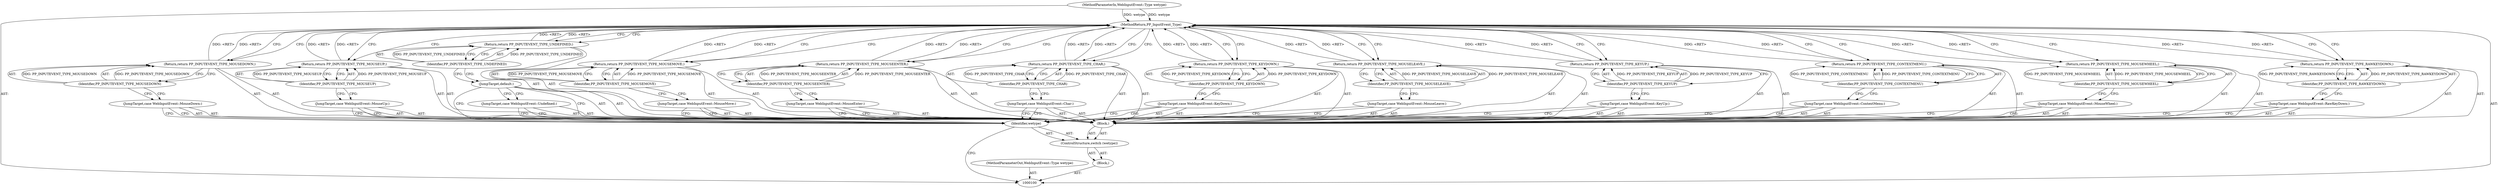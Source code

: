 digraph "0_Chrome_db5523bcb7e0419955172709c241a188ab94e8e0_0" {
"1000143" [label="(MethodReturn,PP_InputEvent_Type)"];
"1000101" [label="(MethodParameterIn,WebInputEvent::Type wetype)"];
"1000149" [label="(MethodParameterOut,WebInputEvent::Type wetype)"];
"1000102" [label="(Block,)"];
"1000117" [label="(Identifier,PP_INPUTEVENT_TYPE_MOUSEENTER)"];
"1000116" [label="(Return,return PP_INPUTEVENT_TYPE_MOUSEENTER;)"];
"1000118" [label="(JumpTarget,case WebInputEvent::MouseLeave:)"];
"1000120" [label="(Identifier,PP_INPUTEVENT_TYPE_MOUSELEAVE)"];
"1000119" [label="(Return,return PP_INPUTEVENT_TYPE_MOUSELEAVE;)"];
"1000121" [label="(JumpTarget,case WebInputEvent::ContextMenu:)"];
"1000123" [label="(Identifier,PP_INPUTEVENT_TYPE_CONTEXTMENU)"];
"1000122" [label="(Return,return PP_INPUTEVENT_TYPE_CONTEXTMENU;)"];
"1000124" [label="(JumpTarget,case WebInputEvent::MouseWheel:)"];
"1000126" [label="(Identifier,PP_INPUTEVENT_TYPE_MOUSEWHEEL)"];
"1000125" [label="(Return,return PP_INPUTEVENT_TYPE_MOUSEWHEEL;)"];
"1000127" [label="(JumpTarget,case WebInputEvent::RawKeyDown:)"];
"1000129" [label="(Identifier,PP_INPUTEVENT_TYPE_RAWKEYDOWN)"];
"1000128" [label="(Return,return PP_INPUTEVENT_TYPE_RAWKEYDOWN;)"];
"1000130" [label="(JumpTarget,case WebInputEvent::KeyDown:)"];
"1000104" [label="(Identifier,wetype)"];
"1000105" [label="(Block,)"];
"1000103" [label="(ControlStructure,switch (wetype))"];
"1000132" [label="(Identifier,PP_INPUTEVENT_TYPE_KEYDOWN)"];
"1000131" [label="(Return,return PP_INPUTEVENT_TYPE_KEYDOWN;)"];
"1000133" [label="(JumpTarget,case WebInputEvent::KeyUp:)"];
"1000135" [label="(Identifier,PP_INPUTEVENT_TYPE_KEYUP)"];
"1000134" [label="(Return,return PP_INPUTEVENT_TYPE_KEYUP;)"];
"1000136" [label="(JumpTarget,case WebInputEvent::Char:)"];
"1000138" [label="(Identifier,PP_INPUTEVENT_TYPE_CHAR)"];
"1000137" [label="(Return,return PP_INPUTEVENT_TYPE_CHAR;)"];
"1000139" [label="(JumpTarget,case WebInputEvent::Undefined:)"];
"1000140" [label="(JumpTarget,default:)"];
"1000142" [label="(Identifier,PP_INPUTEVENT_TYPE_UNDEFINED)"];
"1000141" [label="(Return,return PP_INPUTEVENT_TYPE_UNDEFINED;)"];
"1000106" [label="(JumpTarget,case WebInputEvent::MouseDown:)"];
"1000108" [label="(Identifier,PP_INPUTEVENT_TYPE_MOUSEDOWN)"];
"1000107" [label="(Return,return PP_INPUTEVENT_TYPE_MOUSEDOWN;)"];
"1000109" [label="(JumpTarget,case WebInputEvent::MouseUp:)"];
"1000111" [label="(Identifier,PP_INPUTEVENT_TYPE_MOUSEUP)"];
"1000110" [label="(Return,return PP_INPUTEVENT_TYPE_MOUSEUP;)"];
"1000112" [label="(JumpTarget,case WebInputEvent::MouseMove:)"];
"1000114" [label="(Identifier,PP_INPUTEVENT_TYPE_MOUSEMOVE)"];
"1000113" [label="(Return,return PP_INPUTEVENT_TYPE_MOUSEMOVE;)"];
"1000115" [label="(JumpTarget,case WebInputEvent::MouseEnter:)"];
"1000143" -> "1000100"  [label="AST: "];
"1000143" -> "1000107"  [label="CFG: "];
"1000143" -> "1000110"  [label="CFG: "];
"1000143" -> "1000113"  [label="CFG: "];
"1000143" -> "1000116"  [label="CFG: "];
"1000143" -> "1000119"  [label="CFG: "];
"1000143" -> "1000122"  [label="CFG: "];
"1000143" -> "1000125"  [label="CFG: "];
"1000143" -> "1000128"  [label="CFG: "];
"1000143" -> "1000131"  [label="CFG: "];
"1000143" -> "1000134"  [label="CFG: "];
"1000143" -> "1000137"  [label="CFG: "];
"1000143" -> "1000141"  [label="CFG: "];
"1000122" -> "1000143"  [label="DDG: <RET>"];
"1000134" -> "1000143"  [label="DDG: <RET>"];
"1000116" -> "1000143"  [label="DDG: <RET>"];
"1000119" -> "1000143"  [label="DDG: <RET>"];
"1000137" -> "1000143"  [label="DDG: <RET>"];
"1000125" -> "1000143"  [label="DDG: <RET>"];
"1000131" -> "1000143"  [label="DDG: <RET>"];
"1000101" -> "1000143"  [label="DDG: wetype"];
"1000128" -> "1000143"  [label="DDG: <RET>"];
"1000110" -> "1000143"  [label="DDG: <RET>"];
"1000141" -> "1000143"  [label="DDG: <RET>"];
"1000113" -> "1000143"  [label="DDG: <RET>"];
"1000107" -> "1000143"  [label="DDG: <RET>"];
"1000101" -> "1000100"  [label="AST: "];
"1000101" -> "1000143"  [label="DDG: wetype"];
"1000149" -> "1000100"  [label="AST: "];
"1000102" -> "1000100"  [label="AST: "];
"1000103" -> "1000102"  [label="AST: "];
"1000117" -> "1000116"  [label="AST: "];
"1000117" -> "1000115"  [label="CFG: "];
"1000116" -> "1000117"  [label="CFG: "];
"1000117" -> "1000116"  [label="DDG: PP_INPUTEVENT_TYPE_MOUSEENTER"];
"1000116" -> "1000105"  [label="AST: "];
"1000116" -> "1000117"  [label="CFG: "];
"1000117" -> "1000116"  [label="AST: "];
"1000143" -> "1000116"  [label="CFG: "];
"1000116" -> "1000143"  [label="DDG: <RET>"];
"1000117" -> "1000116"  [label="DDG: PP_INPUTEVENT_TYPE_MOUSEENTER"];
"1000118" -> "1000105"  [label="AST: "];
"1000118" -> "1000104"  [label="CFG: "];
"1000120" -> "1000118"  [label="CFG: "];
"1000120" -> "1000119"  [label="AST: "];
"1000120" -> "1000118"  [label="CFG: "];
"1000119" -> "1000120"  [label="CFG: "];
"1000120" -> "1000119"  [label="DDG: PP_INPUTEVENT_TYPE_MOUSELEAVE"];
"1000119" -> "1000105"  [label="AST: "];
"1000119" -> "1000120"  [label="CFG: "];
"1000120" -> "1000119"  [label="AST: "];
"1000143" -> "1000119"  [label="CFG: "];
"1000119" -> "1000143"  [label="DDG: <RET>"];
"1000120" -> "1000119"  [label="DDG: PP_INPUTEVENT_TYPE_MOUSELEAVE"];
"1000121" -> "1000105"  [label="AST: "];
"1000121" -> "1000104"  [label="CFG: "];
"1000123" -> "1000121"  [label="CFG: "];
"1000123" -> "1000122"  [label="AST: "];
"1000123" -> "1000121"  [label="CFG: "];
"1000122" -> "1000123"  [label="CFG: "];
"1000123" -> "1000122"  [label="DDG: PP_INPUTEVENT_TYPE_CONTEXTMENU"];
"1000122" -> "1000105"  [label="AST: "];
"1000122" -> "1000123"  [label="CFG: "];
"1000123" -> "1000122"  [label="AST: "];
"1000143" -> "1000122"  [label="CFG: "];
"1000122" -> "1000143"  [label="DDG: <RET>"];
"1000123" -> "1000122"  [label="DDG: PP_INPUTEVENT_TYPE_CONTEXTMENU"];
"1000124" -> "1000105"  [label="AST: "];
"1000124" -> "1000104"  [label="CFG: "];
"1000126" -> "1000124"  [label="CFG: "];
"1000126" -> "1000125"  [label="AST: "];
"1000126" -> "1000124"  [label="CFG: "];
"1000125" -> "1000126"  [label="CFG: "];
"1000126" -> "1000125"  [label="DDG: PP_INPUTEVENT_TYPE_MOUSEWHEEL"];
"1000125" -> "1000105"  [label="AST: "];
"1000125" -> "1000126"  [label="CFG: "];
"1000126" -> "1000125"  [label="AST: "];
"1000143" -> "1000125"  [label="CFG: "];
"1000125" -> "1000143"  [label="DDG: <RET>"];
"1000126" -> "1000125"  [label="DDG: PP_INPUTEVENT_TYPE_MOUSEWHEEL"];
"1000127" -> "1000105"  [label="AST: "];
"1000127" -> "1000104"  [label="CFG: "];
"1000129" -> "1000127"  [label="CFG: "];
"1000129" -> "1000128"  [label="AST: "];
"1000129" -> "1000127"  [label="CFG: "];
"1000128" -> "1000129"  [label="CFG: "];
"1000129" -> "1000128"  [label="DDG: PP_INPUTEVENT_TYPE_RAWKEYDOWN"];
"1000128" -> "1000105"  [label="AST: "];
"1000128" -> "1000129"  [label="CFG: "];
"1000129" -> "1000128"  [label="AST: "];
"1000143" -> "1000128"  [label="CFG: "];
"1000128" -> "1000143"  [label="DDG: <RET>"];
"1000129" -> "1000128"  [label="DDG: PP_INPUTEVENT_TYPE_RAWKEYDOWN"];
"1000130" -> "1000105"  [label="AST: "];
"1000130" -> "1000104"  [label="CFG: "];
"1000132" -> "1000130"  [label="CFG: "];
"1000104" -> "1000103"  [label="AST: "];
"1000104" -> "1000100"  [label="CFG: "];
"1000106" -> "1000104"  [label="CFG: "];
"1000109" -> "1000104"  [label="CFG: "];
"1000112" -> "1000104"  [label="CFG: "];
"1000115" -> "1000104"  [label="CFG: "];
"1000118" -> "1000104"  [label="CFG: "];
"1000121" -> "1000104"  [label="CFG: "];
"1000124" -> "1000104"  [label="CFG: "];
"1000127" -> "1000104"  [label="CFG: "];
"1000130" -> "1000104"  [label="CFG: "];
"1000133" -> "1000104"  [label="CFG: "];
"1000136" -> "1000104"  [label="CFG: "];
"1000139" -> "1000104"  [label="CFG: "];
"1000140" -> "1000104"  [label="CFG: "];
"1000105" -> "1000103"  [label="AST: "];
"1000106" -> "1000105"  [label="AST: "];
"1000107" -> "1000105"  [label="AST: "];
"1000109" -> "1000105"  [label="AST: "];
"1000110" -> "1000105"  [label="AST: "];
"1000112" -> "1000105"  [label="AST: "];
"1000113" -> "1000105"  [label="AST: "];
"1000115" -> "1000105"  [label="AST: "];
"1000116" -> "1000105"  [label="AST: "];
"1000118" -> "1000105"  [label="AST: "];
"1000119" -> "1000105"  [label="AST: "];
"1000121" -> "1000105"  [label="AST: "];
"1000122" -> "1000105"  [label="AST: "];
"1000124" -> "1000105"  [label="AST: "];
"1000125" -> "1000105"  [label="AST: "];
"1000127" -> "1000105"  [label="AST: "];
"1000128" -> "1000105"  [label="AST: "];
"1000130" -> "1000105"  [label="AST: "];
"1000131" -> "1000105"  [label="AST: "];
"1000133" -> "1000105"  [label="AST: "];
"1000134" -> "1000105"  [label="AST: "];
"1000136" -> "1000105"  [label="AST: "];
"1000137" -> "1000105"  [label="AST: "];
"1000139" -> "1000105"  [label="AST: "];
"1000140" -> "1000105"  [label="AST: "];
"1000141" -> "1000105"  [label="AST: "];
"1000103" -> "1000102"  [label="AST: "];
"1000104" -> "1000103"  [label="AST: "];
"1000105" -> "1000103"  [label="AST: "];
"1000132" -> "1000131"  [label="AST: "];
"1000132" -> "1000130"  [label="CFG: "];
"1000131" -> "1000132"  [label="CFG: "];
"1000132" -> "1000131"  [label="DDG: PP_INPUTEVENT_TYPE_KEYDOWN"];
"1000131" -> "1000105"  [label="AST: "];
"1000131" -> "1000132"  [label="CFG: "];
"1000132" -> "1000131"  [label="AST: "];
"1000143" -> "1000131"  [label="CFG: "];
"1000131" -> "1000143"  [label="DDG: <RET>"];
"1000132" -> "1000131"  [label="DDG: PP_INPUTEVENT_TYPE_KEYDOWN"];
"1000133" -> "1000105"  [label="AST: "];
"1000133" -> "1000104"  [label="CFG: "];
"1000135" -> "1000133"  [label="CFG: "];
"1000135" -> "1000134"  [label="AST: "];
"1000135" -> "1000133"  [label="CFG: "];
"1000134" -> "1000135"  [label="CFG: "];
"1000135" -> "1000134"  [label="DDG: PP_INPUTEVENT_TYPE_KEYUP"];
"1000134" -> "1000105"  [label="AST: "];
"1000134" -> "1000135"  [label="CFG: "];
"1000135" -> "1000134"  [label="AST: "];
"1000143" -> "1000134"  [label="CFG: "];
"1000134" -> "1000143"  [label="DDG: <RET>"];
"1000135" -> "1000134"  [label="DDG: PP_INPUTEVENT_TYPE_KEYUP"];
"1000136" -> "1000105"  [label="AST: "];
"1000136" -> "1000104"  [label="CFG: "];
"1000138" -> "1000136"  [label="CFG: "];
"1000138" -> "1000137"  [label="AST: "];
"1000138" -> "1000136"  [label="CFG: "];
"1000137" -> "1000138"  [label="CFG: "];
"1000138" -> "1000137"  [label="DDG: PP_INPUTEVENT_TYPE_CHAR"];
"1000137" -> "1000105"  [label="AST: "];
"1000137" -> "1000138"  [label="CFG: "];
"1000138" -> "1000137"  [label="AST: "];
"1000143" -> "1000137"  [label="CFG: "];
"1000137" -> "1000143"  [label="DDG: <RET>"];
"1000138" -> "1000137"  [label="DDG: PP_INPUTEVENT_TYPE_CHAR"];
"1000139" -> "1000105"  [label="AST: "];
"1000139" -> "1000104"  [label="CFG: "];
"1000140" -> "1000139"  [label="CFG: "];
"1000140" -> "1000105"  [label="AST: "];
"1000140" -> "1000104"  [label="CFG: "];
"1000140" -> "1000139"  [label="CFG: "];
"1000142" -> "1000140"  [label="CFG: "];
"1000142" -> "1000141"  [label="AST: "];
"1000142" -> "1000140"  [label="CFG: "];
"1000141" -> "1000142"  [label="CFG: "];
"1000142" -> "1000141"  [label="DDG: PP_INPUTEVENT_TYPE_UNDEFINED"];
"1000141" -> "1000105"  [label="AST: "];
"1000141" -> "1000142"  [label="CFG: "];
"1000142" -> "1000141"  [label="AST: "];
"1000143" -> "1000141"  [label="CFG: "];
"1000141" -> "1000143"  [label="DDG: <RET>"];
"1000142" -> "1000141"  [label="DDG: PP_INPUTEVENT_TYPE_UNDEFINED"];
"1000106" -> "1000105"  [label="AST: "];
"1000106" -> "1000104"  [label="CFG: "];
"1000108" -> "1000106"  [label="CFG: "];
"1000108" -> "1000107"  [label="AST: "];
"1000108" -> "1000106"  [label="CFG: "];
"1000107" -> "1000108"  [label="CFG: "];
"1000108" -> "1000107"  [label="DDG: PP_INPUTEVENT_TYPE_MOUSEDOWN"];
"1000107" -> "1000105"  [label="AST: "];
"1000107" -> "1000108"  [label="CFG: "];
"1000108" -> "1000107"  [label="AST: "];
"1000143" -> "1000107"  [label="CFG: "];
"1000107" -> "1000143"  [label="DDG: <RET>"];
"1000108" -> "1000107"  [label="DDG: PP_INPUTEVENT_TYPE_MOUSEDOWN"];
"1000109" -> "1000105"  [label="AST: "];
"1000109" -> "1000104"  [label="CFG: "];
"1000111" -> "1000109"  [label="CFG: "];
"1000111" -> "1000110"  [label="AST: "];
"1000111" -> "1000109"  [label="CFG: "];
"1000110" -> "1000111"  [label="CFG: "];
"1000111" -> "1000110"  [label="DDG: PP_INPUTEVENT_TYPE_MOUSEUP"];
"1000110" -> "1000105"  [label="AST: "];
"1000110" -> "1000111"  [label="CFG: "];
"1000111" -> "1000110"  [label="AST: "];
"1000143" -> "1000110"  [label="CFG: "];
"1000110" -> "1000143"  [label="DDG: <RET>"];
"1000111" -> "1000110"  [label="DDG: PP_INPUTEVENT_TYPE_MOUSEUP"];
"1000112" -> "1000105"  [label="AST: "];
"1000112" -> "1000104"  [label="CFG: "];
"1000114" -> "1000112"  [label="CFG: "];
"1000114" -> "1000113"  [label="AST: "];
"1000114" -> "1000112"  [label="CFG: "];
"1000113" -> "1000114"  [label="CFG: "];
"1000114" -> "1000113"  [label="DDG: PP_INPUTEVENT_TYPE_MOUSEMOVE"];
"1000113" -> "1000105"  [label="AST: "];
"1000113" -> "1000114"  [label="CFG: "];
"1000114" -> "1000113"  [label="AST: "];
"1000143" -> "1000113"  [label="CFG: "];
"1000113" -> "1000143"  [label="DDG: <RET>"];
"1000114" -> "1000113"  [label="DDG: PP_INPUTEVENT_TYPE_MOUSEMOVE"];
"1000115" -> "1000105"  [label="AST: "];
"1000115" -> "1000104"  [label="CFG: "];
"1000117" -> "1000115"  [label="CFG: "];
}

